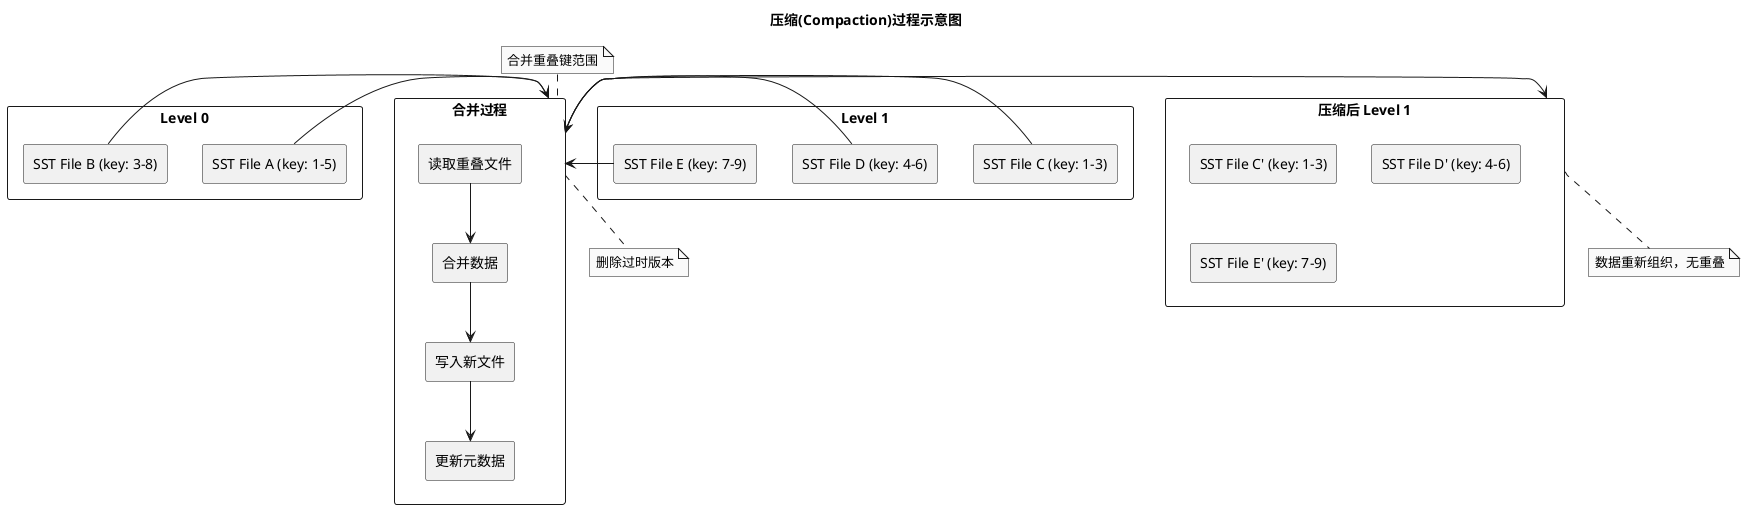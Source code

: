 @startuml
skinparam monochrome true
skinparam shadowing false
skinparam defaultFontName Microsoft YaHei

title 压缩(Compaction)过程示意图

rectangle "Level 0" as L0 {
  rectangle "SST File A (key: 1-5)" as A
  rectangle "SST File B (key: 3-8)" as B
}

rectangle "Level 1" as L1 {
  rectangle "SST File C (key: 1-3)" as C
  rectangle "SST File D (key: 4-6)" as D
  rectangle "SST File E (key: 7-9)" as E
}

rectangle "合并过程" as MERGE {
  rectangle "读取重叠文件" as READ
  rectangle "合并数据" as COMBINE
  rectangle "写入新文件" as WRITE
  rectangle "更新元数据" as UPDATE
  
  READ -down-> COMBINE
  COMBINE -down-> WRITE
  WRITE -down-> UPDATE
}

rectangle "压缩后 Level 1" as L1_AFTER {
  rectangle "SST File C' (key: 1-3)" as C2
  rectangle "SST File D' (key: 4-6)" as D2
  rectangle "SST File E' (key: 7-9)" as E2
}

A -right-> MERGE
B -right-> MERGE
C -right-> MERGE
D -right-> MERGE
E -right-> MERGE

MERGE -right-> L1_AFTER

note top of MERGE : 合并重叠键范围
note bottom of MERGE : 删除过时版本
note bottom of L1_AFTER : 数据重新组织，无重叠
@enduml 
